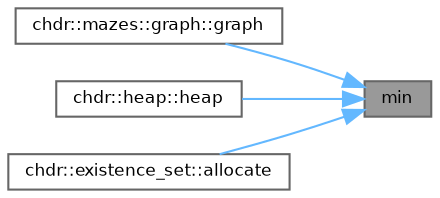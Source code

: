 digraph "min"
{
 // LATEX_PDF_SIZE
  bgcolor="transparent";
  edge [fontname=Helvetica,fontsize=8,labelfontname=Helvetica,labelfontsize=8];
  node [fontname=Helvetica,fontsize=8,shape=box,height=0.2,width=0.4];
  rankdir="RL";
  Node1 [id="Node000001",label="min",height=0.2,width=0.4,color="gray40", fillcolor="grey60", style="filled", fontcolor="black",tooltip="Returns the smaller of two values."];
  Node1 -> Node2 [id="edge1_Node000001_Node000002",dir="back",color="steelblue1",style="solid",tooltip=" "];
  Node2 [id="Node000002",label="chdr::mazes::graph::graph",height=0.2,width=0.4,color="grey40", fillcolor="white", style="filled",URL="$d9/dcb/classchdr_1_1mazes_1_1graph_a5ca1351a03df5ff49f85cc4b5669cefc.html#a5ca1351a03df5ff49f85cc4b5669cefc",tooltip="Constructs a graph instance from a grid structure."];
  Node1 -> Node3 [id="edge2_Node000001_Node000003",dir="back",color="steelblue1",style="solid",tooltip=" "];
  Node3 [id="Node000003",label="chdr::heap::heap",height=0.2,width=0.4,color="grey40", fillcolor="white", style="filled",URL="$d3/d61/classchdr_1_1heap_ad902f3d62fc2c60c9bd9627517da1a5e.html#ad902f3d62fc2c60c9bd9627517da1a5e",tooltip="Constructs a heap container with a specified initial capacity and memory resource."];
  Node1 -> Node4 [id="edge3_Node000001_Node000004",dir="back",color="steelblue1",style="solid",tooltip=" "];
  Node4 [id="Node000004",label="chdr::existence_set::allocate",height=0.2,width=0.4,color="grey40", fillcolor="white", style="filled",URL="$d6/db9/classchdr_1_1existence__set_a30c34264336dae664d5b7942e3f16337.html#a30c34264336dae664d5b7942e3f16337",tooltip="Allocates additional capacity to accommodate the hash, ensuring an increase in storage is within the ..."];
}
